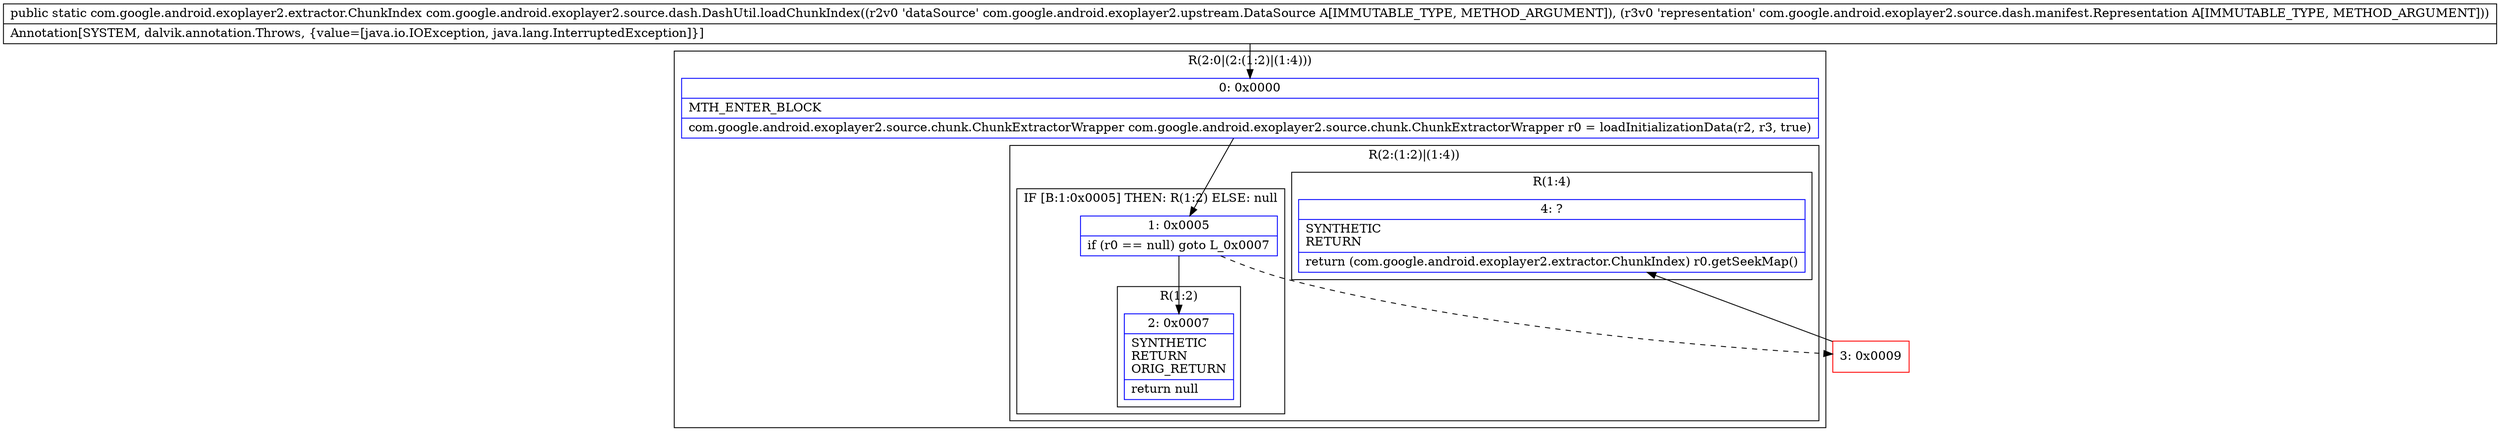 digraph "CFG forcom.google.android.exoplayer2.source.dash.DashUtil.loadChunkIndex(Lcom\/google\/android\/exoplayer2\/upstream\/DataSource;Lcom\/google\/android\/exoplayer2\/source\/dash\/manifest\/Representation;)Lcom\/google\/android\/exoplayer2\/extractor\/ChunkIndex;" {
subgraph cluster_Region_149815825 {
label = "R(2:0|(2:(1:2)|(1:4)))";
node [shape=record,color=blue];
Node_0 [shape=record,label="{0\:\ 0x0000|MTH_ENTER_BLOCK\l|com.google.android.exoplayer2.source.chunk.ChunkExtractorWrapper com.google.android.exoplayer2.source.chunk.ChunkExtractorWrapper r0 = loadInitializationData(r2, r3, true)\l}"];
subgraph cluster_Region_5142541 {
label = "R(2:(1:2)|(1:4))";
node [shape=record,color=blue];
subgraph cluster_IfRegion_499972521 {
label = "IF [B:1:0x0005] THEN: R(1:2) ELSE: null";
node [shape=record,color=blue];
Node_1 [shape=record,label="{1\:\ 0x0005|if (r0 == null) goto L_0x0007\l}"];
subgraph cluster_Region_1822725349 {
label = "R(1:2)";
node [shape=record,color=blue];
Node_2 [shape=record,label="{2\:\ 0x0007|SYNTHETIC\lRETURN\lORIG_RETURN\l|return null\l}"];
}
}
subgraph cluster_Region_263110307 {
label = "R(1:4)";
node [shape=record,color=blue];
Node_4 [shape=record,label="{4\:\ ?|SYNTHETIC\lRETURN\l|return (com.google.android.exoplayer2.extractor.ChunkIndex) r0.getSeekMap()\l}"];
}
}
}
Node_3 [shape=record,color=red,label="{3\:\ 0x0009}"];
MethodNode[shape=record,label="{public static com.google.android.exoplayer2.extractor.ChunkIndex com.google.android.exoplayer2.source.dash.DashUtil.loadChunkIndex((r2v0 'dataSource' com.google.android.exoplayer2.upstream.DataSource A[IMMUTABLE_TYPE, METHOD_ARGUMENT]), (r3v0 'representation' com.google.android.exoplayer2.source.dash.manifest.Representation A[IMMUTABLE_TYPE, METHOD_ARGUMENT]))  | Annotation[SYSTEM, dalvik.annotation.Throws, \{value=[java.io.IOException, java.lang.InterruptedException]\}]\l}"];
MethodNode -> Node_0;
Node_0 -> Node_1;
Node_1 -> Node_2;
Node_1 -> Node_3[style=dashed];
Node_3 -> Node_4;
}

